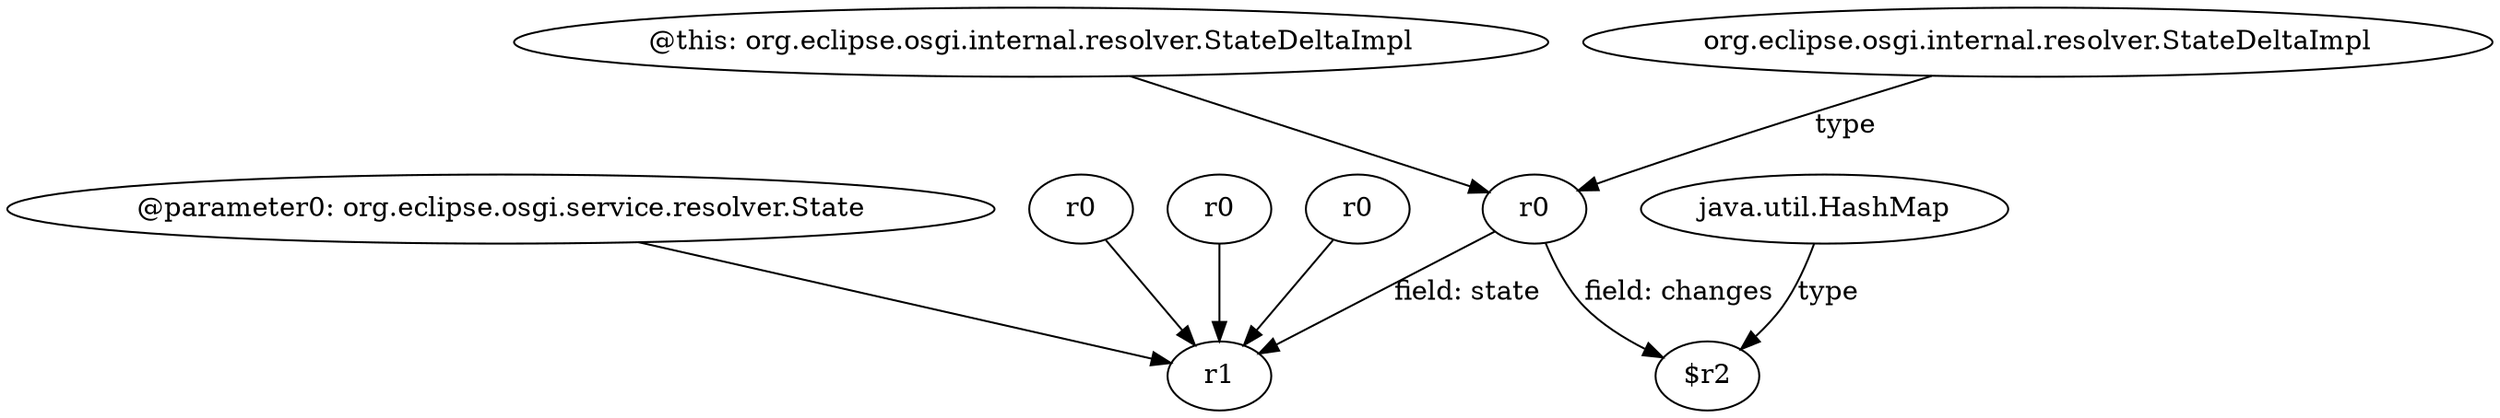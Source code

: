 digraph g {
0[label="@parameter0: org.eclipse.osgi.service.resolver.State"]
1[label="r1"]
0->1[label=""]
2[label="java.util.HashMap"]
3[label="$r2"]
2->3[label="type"]
4[label="r0"]
4->1[label="field: state"]
5[label="r0"]
5->1[label=""]
6[label="@this: org.eclipse.osgi.internal.resolver.StateDeltaImpl"]
6->4[label=""]
7[label="org.eclipse.osgi.internal.resolver.StateDeltaImpl"]
7->4[label="type"]
8[label="r0"]
8->1[label=""]
4->3[label="field: changes"]
9[label="r0"]
9->1[label=""]
}